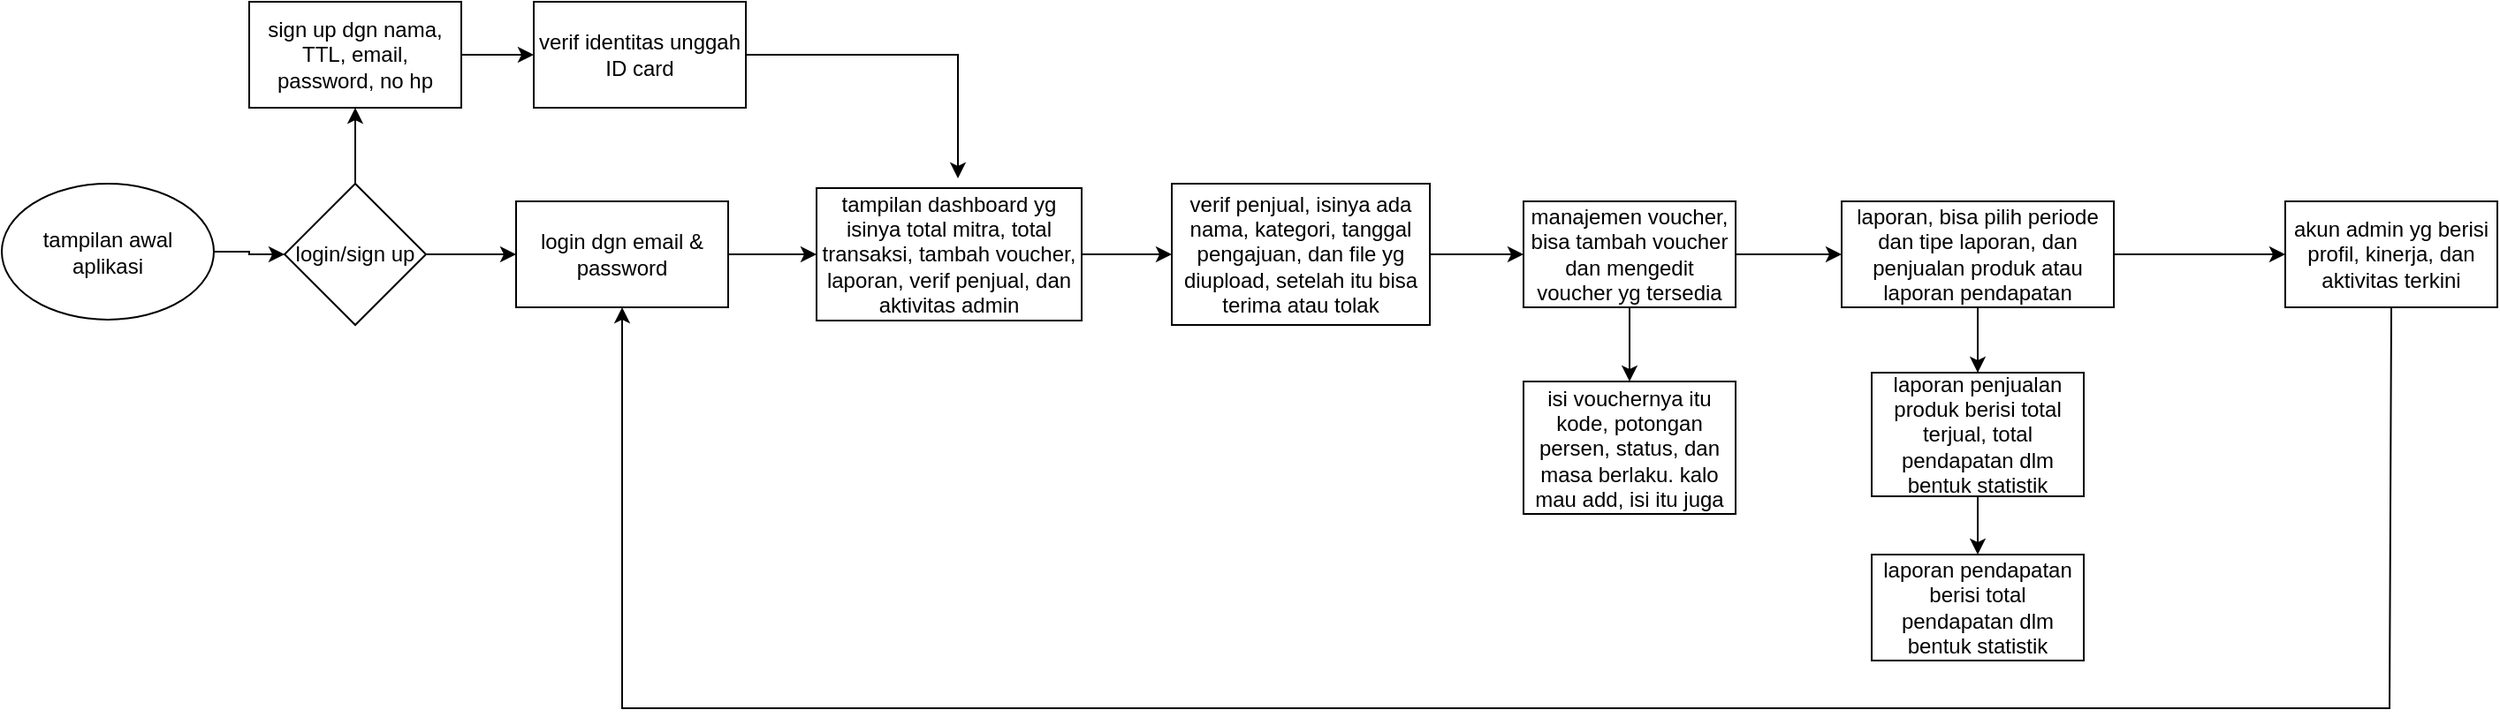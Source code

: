 <mxfile version="27.1.6">
  <diagram id="C5RBs43oDa-KdzZeNtuy" name="Page-1">
    <mxGraphModel dx="1489" dy="753" grid="1" gridSize="10" guides="1" tooltips="1" connect="1" arrows="1" fold="1" page="1" pageScale="1" pageWidth="827" pageHeight="1169" math="0" shadow="0">
      <root>
        <mxCell id="WIyWlLk6GJQsqaUBKTNV-0" />
        <mxCell id="WIyWlLk6GJQsqaUBKTNV-1" parent="WIyWlLk6GJQsqaUBKTNV-0" />
        <mxCell id="CcPPlkklX-qWIl2tNAtW-3" value="" style="edgeStyle=orthogonalEdgeStyle;rounded=0;orthogonalLoop=1;jettySize=auto;html=1;" parent="WIyWlLk6GJQsqaUBKTNV-1" source="CcPPlkklX-qWIl2tNAtW-1" target="CcPPlkklX-qWIl2tNAtW-2" edge="1">
          <mxGeometry relative="1" as="geometry" />
        </mxCell>
        <mxCell id="CcPPlkklX-qWIl2tNAtW-1" value="tampilan awal&lt;div&gt;aplikasi&lt;/div&gt;" style="ellipse;whiteSpace=wrap;html=1;" parent="WIyWlLk6GJQsqaUBKTNV-1" vertex="1">
          <mxGeometry x="19" y="263" width="120" height="77" as="geometry" />
        </mxCell>
        <mxCell id="CcPPlkklX-qWIl2tNAtW-5" value="" style="edgeStyle=orthogonalEdgeStyle;rounded=0;orthogonalLoop=1;jettySize=auto;html=1;" parent="WIyWlLk6GJQsqaUBKTNV-1" source="CcPPlkklX-qWIl2tNAtW-2" target="CcPPlkklX-qWIl2tNAtW-4" edge="1">
          <mxGeometry relative="1" as="geometry" />
        </mxCell>
        <mxCell id="CcPPlkklX-qWIl2tNAtW-7" value="" style="edgeStyle=orthogonalEdgeStyle;rounded=0;orthogonalLoop=1;jettySize=auto;html=1;" parent="WIyWlLk6GJQsqaUBKTNV-1" source="CcPPlkklX-qWIl2tNAtW-2" target="CcPPlkklX-qWIl2tNAtW-6" edge="1">
          <mxGeometry relative="1" as="geometry" />
        </mxCell>
        <mxCell id="CcPPlkklX-qWIl2tNAtW-2" value="login/sign up" style="rhombus;whiteSpace=wrap;html=1;" parent="WIyWlLk6GJQsqaUBKTNV-1" vertex="1">
          <mxGeometry x="179" y="263" width="80" height="80" as="geometry" />
        </mxCell>
        <mxCell id="CcPPlkklX-qWIl2tNAtW-9" value="" style="edgeStyle=orthogonalEdgeStyle;rounded=0;orthogonalLoop=1;jettySize=auto;html=1;" parent="WIyWlLk6GJQsqaUBKTNV-1" source="CcPPlkklX-qWIl2tNAtW-4" target="CcPPlkklX-qWIl2tNAtW-8" edge="1">
          <mxGeometry relative="1" as="geometry" />
        </mxCell>
        <mxCell id="CcPPlkklX-qWIl2tNAtW-4" value="sign up dgn nama, TTL, email, password, no hp" style="whiteSpace=wrap;html=1;" parent="WIyWlLk6GJQsqaUBKTNV-1" vertex="1">
          <mxGeometry x="159" y="160" width="120" height="60" as="geometry" />
        </mxCell>
        <mxCell id="CcPPlkklX-qWIl2tNAtW-11" value="" style="edgeStyle=orthogonalEdgeStyle;rounded=0;orthogonalLoop=1;jettySize=auto;html=1;" parent="WIyWlLk6GJQsqaUBKTNV-1" source="CcPPlkklX-qWIl2tNAtW-6" target="CcPPlkklX-qWIl2tNAtW-10" edge="1">
          <mxGeometry relative="1" as="geometry" />
        </mxCell>
        <mxCell id="CcPPlkklX-qWIl2tNAtW-6" value="login dgn email &amp;amp; password" style="whiteSpace=wrap;html=1;" parent="WIyWlLk6GJQsqaUBKTNV-1" vertex="1">
          <mxGeometry x="310" y="273" width="120" height="60" as="geometry" />
        </mxCell>
        <mxCell id="CcPPlkklX-qWIl2tNAtW-8" value="verif identitas unggah ID card" style="whiteSpace=wrap;html=1;" parent="WIyWlLk6GJQsqaUBKTNV-1" vertex="1">
          <mxGeometry x="320" y="160" width="120" height="60" as="geometry" />
        </mxCell>
        <mxCell id="CcPPlkklX-qWIl2tNAtW-13" value="" style="edgeStyle=orthogonalEdgeStyle;rounded=0;orthogonalLoop=1;jettySize=auto;html=1;" parent="WIyWlLk6GJQsqaUBKTNV-1" source="CcPPlkklX-qWIl2tNAtW-10" target="CcPPlkklX-qWIl2tNAtW-12" edge="1">
          <mxGeometry relative="1" as="geometry" />
        </mxCell>
        <mxCell id="CcPPlkklX-qWIl2tNAtW-10" value="tampilan dashboard yg isinya total mitra, total transaksi, tambah voucher, laporan, verif penjual, dan aktivitas admin" style="whiteSpace=wrap;html=1;" parent="WIyWlLk6GJQsqaUBKTNV-1" vertex="1">
          <mxGeometry x="480" y="265.5" width="150" height="75" as="geometry" />
        </mxCell>
        <mxCell id="CcPPlkklX-qWIl2tNAtW-15" value="" style="edgeStyle=orthogonalEdgeStyle;rounded=0;orthogonalLoop=1;jettySize=auto;html=1;" parent="WIyWlLk6GJQsqaUBKTNV-1" source="CcPPlkklX-qWIl2tNAtW-12" target="CcPPlkklX-qWIl2tNAtW-14" edge="1">
          <mxGeometry relative="1" as="geometry" />
        </mxCell>
        <mxCell id="CcPPlkklX-qWIl2tNAtW-12" value="verif penjual, isinya ada nama, kategori, tanggal pengajuan, dan file yg diupload, setelah itu bisa terima atau tolak" style="whiteSpace=wrap;html=1;" parent="WIyWlLk6GJQsqaUBKTNV-1" vertex="1">
          <mxGeometry x="681" y="263" width="146" height="80" as="geometry" />
        </mxCell>
        <mxCell id="CcPPlkklX-qWIl2tNAtW-17" value="" style="edgeStyle=orthogonalEdgeStyle;rounded=0;orthogonalLoop=1;jettySize=auto;html=1;" parent="WIyWlLk6GJQsqaUBKTNV-1" source="CcPPlkklX-qWIl2tNAtW-14" target="CcPPlkklX-qWIl2tNAtW-16" edge="1">
          <mxGeometry relative="1" as="geometry" />
        </mxCell>
        <mxCell id="CcPPlkklX-qWIl2tNAtW-23" value="" style="edgeStyle=orthogonalEdgeStyle;rounded=0;orthogonalLoop=1;jettySize=auto;html=1;" parent="WIyWlLk6GJQsqaUBKTNV-1" source="CcPPlkklX-qWIl2tNAtW-14" target="CcPPlkklX-qWIl2tNAtW-22" edge="1">
          <mxGeometry relative="1" as="geometry" />
        </mxCell>
        <mxCell id="CcPPlkklX-qWIl2tNAtW-14" value="manajemen voucher, bisa tambah voucher dan mengedit voucher yg tersedia" style="whiteSpace=wrap;html=1;" parent="WIyWlLk6GJQsqaUBKTNV-1" vertex="1">
          <mxGeometry x="880" y="273" width="120" height="60" as="geometry" />
        </mxCell>
        <mxCell id="CcPPlkklX-qWIl2tNAtW-19" value="" style="edgeStyle=orthogonalEdgeStyle;rounded=0;orthogonalLoop=1;jettySize=auto;html=1;" parent="WIyWlLk6GJQsqaUBKTNV-1" source="CcPPlkklX-qWIl2tNAtW-16" target="CcPPlkklX-qWIl2tNAtW-18" edge="1">
          <mxGeometry relative="1" as="geometry" />
        </mxCell>
        <mxCell id="CcPPlkklX-qWIl2tNAtW-21" value="" style="edgeStyle=orthogonalEdgeStyle;rounded=0;orthogonalLoop=1;jettySize=auto;html=1;" parent="WIyWlLk6GJQsqaUBKTNV-1" source="CcPPlkklX-qWIl2tNAtW-16" target="CcPPlkklX-qWIl2tNAtW-20" edge="1">
          <mxGeometry relative="1" as="geometry" />
        </mxCell>
        <mxCell id="CcPPlkklX-qWIl2tNAtW-26" value="" style="edgeStyle=orthogonalEdgeStyle;rounded=0;orthogonalLoop=1;jettySize=auto;html=1;" parent="WIyWlLk6GJQsqaUBKTNV-1" source="CcPPlkklX-qWIl2tNAtW-16" target="CcPPlkklX-qWIl2tNAtW-25" edge="1">
          <mxGeometry relative="1" as="geometry" />
        </mxCell>
        <mxCell id="CcPPlkklX-qWIl2tNAtW-16" value="laporan, bisa pilih periode dan tipe laporan, dan penjualan produk atau laporan pendapatan" style="whiteSpace=wrap;html=1;" parent="WIyWlLk6GJQsqaUBKTNV-1" vertex="1">
          <mxGeometry x="1060" y="273" width="154" height="60" as="geometry" />
        </mxCell>
        <mxCell id="CcPPlkklX-qWIl2tNAtW-18" value="laporan penjualan produk berisi total terjual, total pendapatan dlm bentuk statistik" style="whiteSpace=wrap;html=1;" parent="WIyWlLk6GJQsqaUBKTNV-1" vertex="1">
          <mxGeometry x="1077" y="370" width="120" height="70" as="geometry" />
        </mxCell>
        <mxCell id="CcPPlkklX-qWIl2tNAtW-20" value="laporan pendapatan berisi total pendapatan dlm bentuk statistik" style="whiteSpace=wrap;html=1;" parent="WIyWlLk6GJQsqaUBKTNV-1" vertex="1">
          <mxGeometry x="1077" y="473" width="120" height="60" as="geometry" />
        </mxCell>
        <mxCell id="CcPPlkklX-qWIl2tNAtW-22" value="isi vouchernya itu kode, potongan persen, status, dan masa berlaku. kalo mau add, isi itu juga" style="whiteSpace=wrap;html=1;" parent="WIyWlLk6GJQsqaUBKTNV-1" vertex="1">
          <mxGeometry x="880" y="375" width="120" height="75" as="geometry" />
        </mxCell>
        <mxCell id="CcPPlkklX-qWIl2tNAtW-25" value="akun admin yg berisi profil, kinerja, dan aktivitas terkini" style="whiteSpace=wrap;html=1;" parent="WIyWlLk6GJQsqaUBKTNV-1" vertex="1">
          <mxGeometry x="1311" y="273" width="120" height="60" as="geometry" />
        </mxCell>
        <mxCell id="CcPPlkklX-qWIl2tNAtW-27" value="" style="endArrow=classic;html=1;rounded=0;exitX=1;exitY=0.5;exitDx=0;exitDy=0;" parent="WIyWlLk6GJQsqaUBKTNV-1" source="CcPPlkklX-qWIl2tNAtW-8" edge="1">
          <mxGeometry width="50" height="50" relative="1" as="geometry">
            <mxPoint x="890" y="370" as="sourcePoint" />
            <mxPoint x="560" y="260" as="targetPoint" />
            <Array as="points">
              <mxPoint x="560" y="190" />
            </Array>
          </mxGeometry>
        </mxCell>
        <mxCell id="2qK6CVvsznlyeN6kW7gq-0" value="" style="endArrow=classic;html=1;rounded=0;entryX=0.5;entryY=1;entryDx=0;entryDy=0;exitX=0.5;exitY=1;exitDx=0;exitDy=0;" edge="1" parent="WIyWlLk6GJQsqaUBKTNV-1" source="CcPPlkklX-qWIl2tNAtW-25" target="CcPPlkklX-qWIl2tNAtW-6">
          <mxGeometry width="50" height="50" relative="1" as="geometry">
            <mxPoint x="1507.52" y="333" as="sourcePoint" />
            <mxPoint x="210.0" y="340" as="targetPoint" />
            <Array as="points">
              <mxPoint x="1370" y="560" />
              <mxPoint x="370" y="560" />
            </Array>
          </mxGeometry>
        </mxCell>
      </root>
    </mxGraphModel>
  </diagram>
</mxfile>
